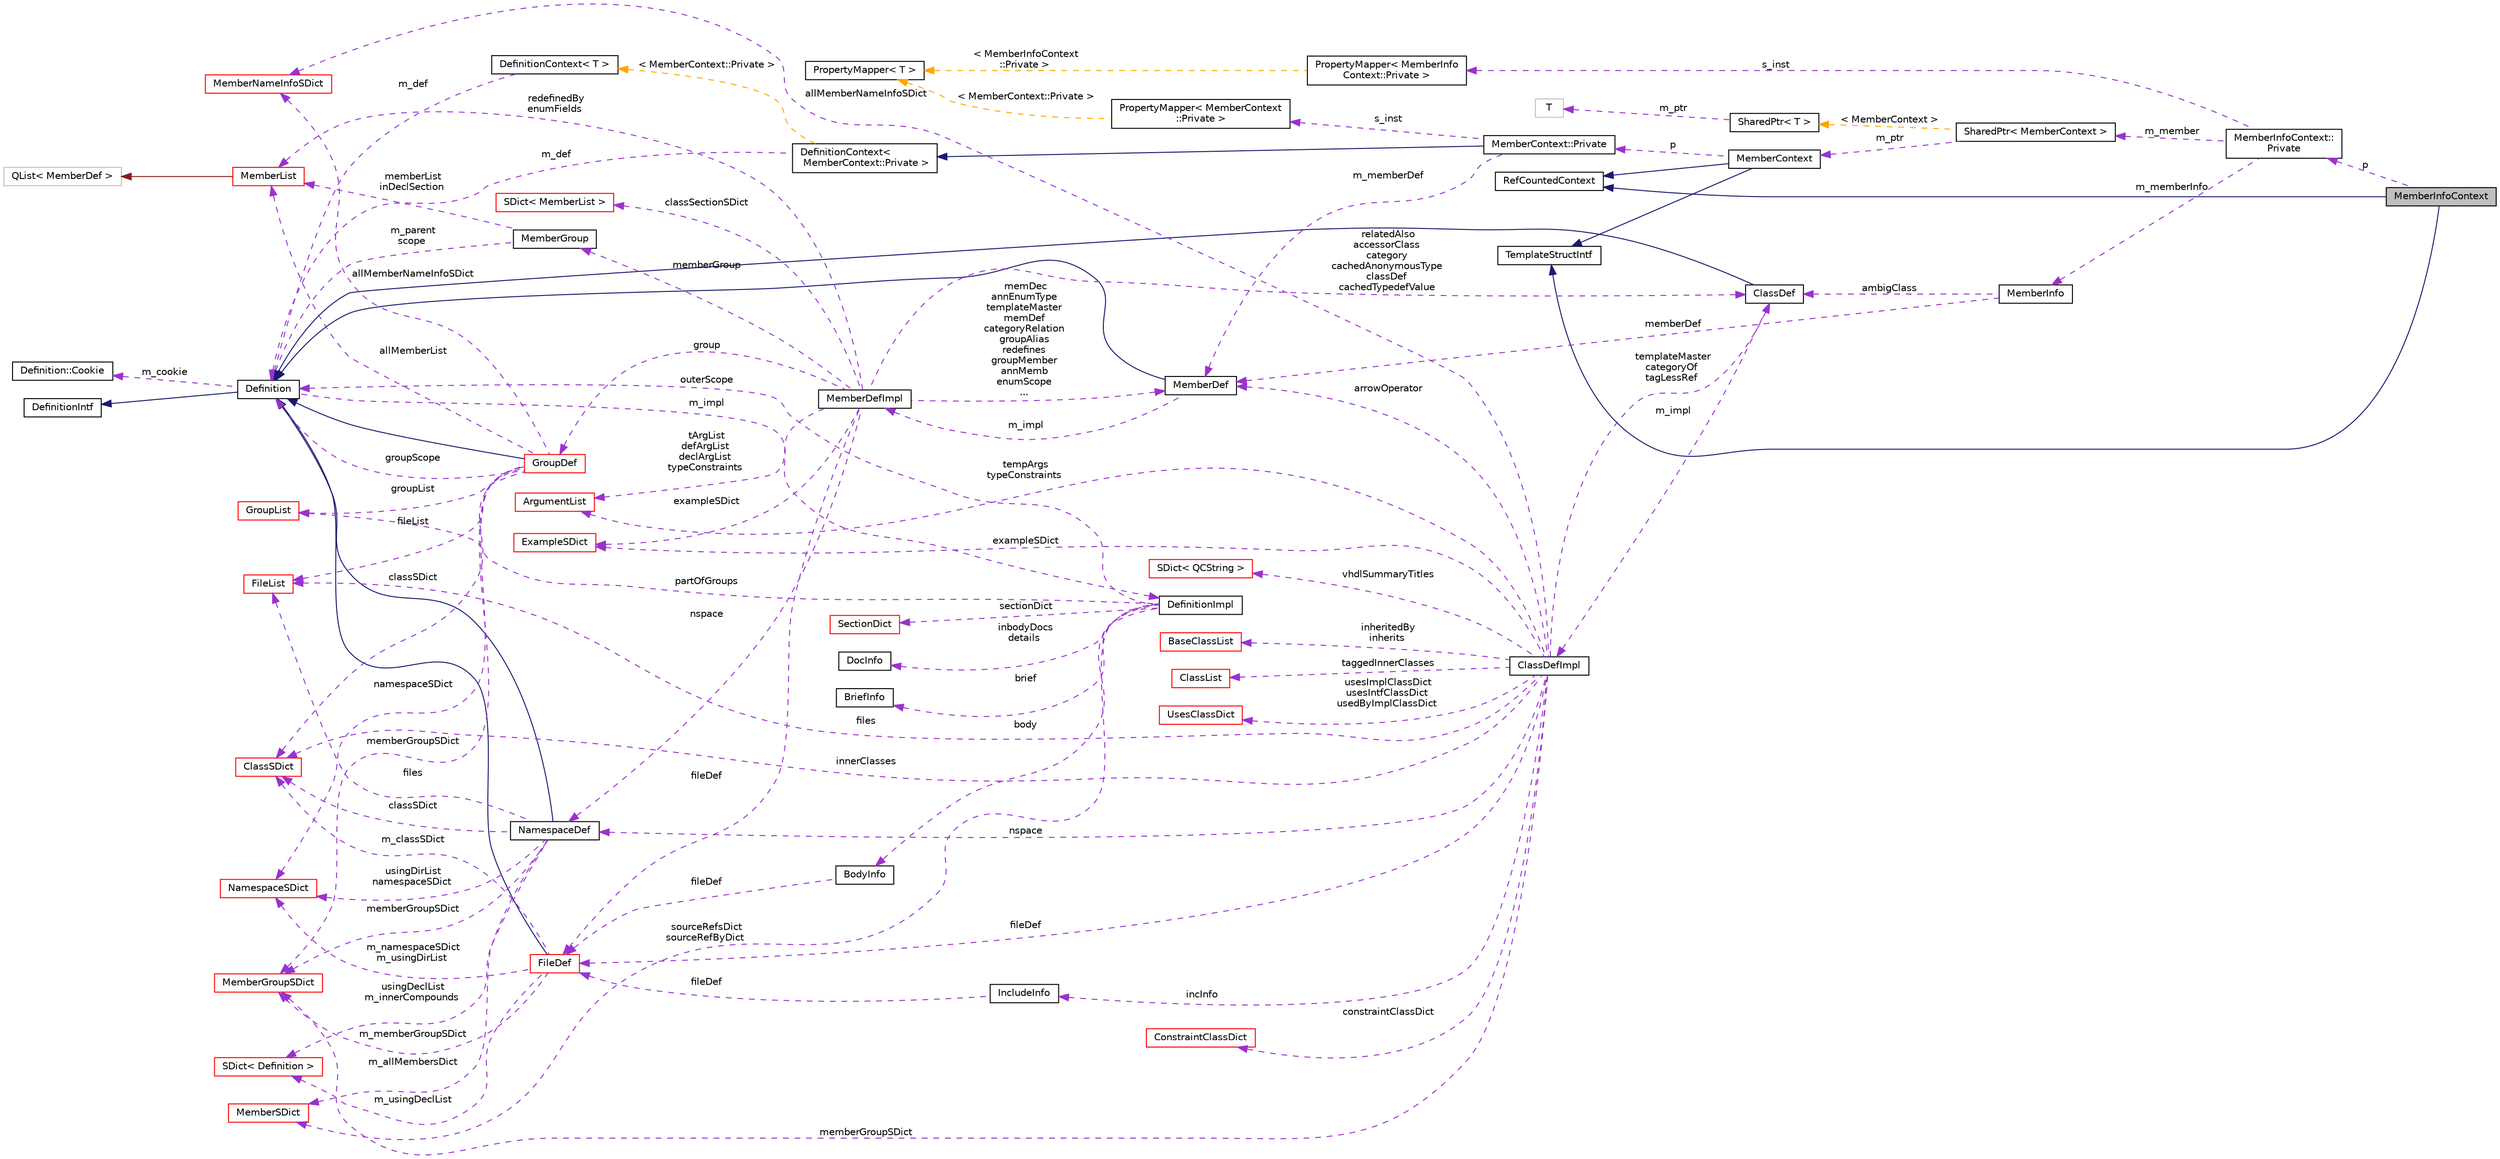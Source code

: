 digraph "MemberInfoContext"
{
 // INTERACTIVE_SVG=YES
  edge [fontname="Helvetica",fontsize="10",labelfontname="Helvetica",labelfontsize="10"];
  node [fontname="Helvetica",fontsize="10",shape=record];
  rankdir="LR";
  Node3 [label="MemberInfoContext",height=0.2,width=0.4,color="black", fillcolor="grey75", style="filled", fontcolor="black"];
  Node4 -> Node3 [dir="back",color="midnightblue",fontsize="10",style="solid",fontname="Helvetica"];
  Node4 [label="RefCountedContext",height=0.2,width=0.4,color="black", fillcolor="white", style="filled",URL="$d8/d96/class_ref_counted_context.html",tooltip="Helper class to support reference counting. "];
  Node5 -> Node3 [dir="back",color="midnightblue",fontsize="10",style="solid",fontname="Helvetica"];
  Node5 [label="TemplateStructIntf",height=0.2,width=0.4,color="black", fillcolor="white", style="filled",URL="$d9/de8/class_template_struct_intf.html",tooltip="Abstract interface for a context value of type struct. "];
  Node6 -> Node3 [dir="back",color="darkorchid3",fontsize="10",style="dashed",label=" p" ,fontname="Helvetica"];
  Node6 [label="MemberInfoContext::\lPrivate",height=0.2,width=0.4,color="black", fillcolor="white", style="filled",URL="$d3/db1/class_member_info_context_1_1_private.html"];
  Node7 -> Node6 [dir="back",color="darkorchid3",fontsize="10",style="dashed",label=" s_inst" ,fontname="Helvetica"];
  Node7 [label="PropertyMapper\< MemberInfo\lContext::Private \>",height=0.2,width=0.4,color="black", fillcolor="white", style="filled",URL="$d1/d80/class_property_mapper.html"];
  Node8 -> Node7 [dir="back",color="orange",fontsize="10",style="dashed",label=" \< MemberInfoContext\l::Private \>" ,fontname="Helvetica"];
  Node8 [label="PropertyMapper\< T \>",height=0.2,width=0.4,color="black", fillcolor="white", style="filled",URL="$d1/d80/class_property_mapper.html",tooltip="Helper class to map a property name to a handler member function. "];
  Node9 -> Node6 [dir="back",color="darkorchid3",fontsize="10",style="dashed",label=" m_member" ,fontname="Helvetica"];
  Node9 [label="SharedPtr\< MemberContext \>",height=0.2,width=0.4,color="black", fillcolor="white", style="filled",URL="$df/d12/class_shared_ptr.html"];
  Node10 -> Node9 [dir="back",color="darkorchid3",fontsize="10",style="dashed",label=" m_ptr" ,fontname="Helvetica"];
  Node10 [label="MemberContext",height=0.2,width=0.4,color="black", fillcolor="white", style="filled",URL="$d5/d43/class_member_context.html"];
  Node4 -> Node10 [dir="back",color="midnightblue",fontsize="10",style="solid",fontname="Helvetica"];
  Node5 -> Node10 [dir="back",color="midnightblue",fontsize="10",style="solid",fontname="Helvetica"];
  Node11 -> Node10 [dir="back",color="darkorchid3",fontsize="10",style="dashed",label=" p" ,fontname="Helvetica"];
  Node11 [label="MemberContext::Private",height=0.2,width=0.4,color="black", fillcolor="white", style="filled",URL="$dd/d99/class_member_context_1_1_private.html"];
  Node12 -> Node11 [dir="back",color="midnightblue",fontsize="10",style="solid",fontname="Helvetica"];
  Node12 [label="DefinitionContext\<\l MemberContext::Private \>",height=0.2,width=0.4,color="black", fillcolor="white", style="filled",URL="$d6/d49/class_definition_context.html"];
  Node13 -> Node12 [dir="back",color="darkorchid3",fontsize="10",style="dashed",label=" m_def" ,fontname="Helvetica"];
  Node13 [label="Definition",height=0.2,width=0.4,color="black", fillcolor="white", style="filled",URL="$d5/dcc/class_definition.html",tooltip="The common base class of all entity definitions found in the sources. "];
  Node14 -> Node13 [dir="back",color="midnightblue",fontsize="10",style="solid",fontname="Helvetica"];
  Node14 [label="DefinitionIntf",height=0.2,width=0.4,color="black", fillcolor="white", style="filled",URL="$d9/d4a/class_definition_intf.html",tooltip="Abstract interface for a Definition or DefinitionList. "];
  Node15 -> Node13 [dir="back",color="darkorchid3",fontsize="10",style="dashed",label=" m_cookie" ,fontname="Helvetica"];
  Node15 [label="Definition::Cookie",height=0.2,width=0.4,color="black", fillcolor="white", style="filled",URL="$d1/d2f/struct_definition_1_1_cookie.html"];
  Node16 -> Node13 [dir="back",color="darkorchid3",fontsize="10",style="dashed",label=" m_impl" ,fontname="Helvetica"];
  Node16 [label="DefinitionImpl",height=0.2,width=0.4,color="black", fillcolor="white", style="filled",URL="$d3/ddf/class_definition_impl.html",tooltip="Private data associated with a Symbol Definition object. "];
  Node17 -> Node16 [dir="back",color="darkorchid3",fontsize="10",style="dashed",label=" sectionDict" ,fontname="Helvetica"];
  Node17 [label="SectionDict",height=0.2,width=0.4,color="red", fillcolor="white", style="filled",URL="$de/d9a/class_section_dict.html",tooltip="Unsorted dictionary of SectionInfo objects. "];
  Node24 -> Node16 [dir="back",color="darkorchid3",fontsize="10",style="dashed",label=" body" ,fontname="Helvetica"];
  Node24 [label="BodyInfo",height=0.2,width=0.4,color="black", fillcolor="white", style="filled",URL="$db/dab/struct_body_info.html",tooltip="Data associated with description found in the body. "];
  Node25 -> Node24 [dir="back",color="darkorchid3",fontsize="10",style="dashed",label=" fileDef" ,fontname="Helvetica"];
  Node25 [label="FileDef",height=0.2,width=0.4,color="red", fillcolor="white", style="filled",URL="$de/db0/class_file_def.html",tooltip="A model of a file symbol. "];
  Node13 -> Node25 [dir="back",color="midnightblue",fontsize="10",style="solid",fontname="Helvetica"];
  Node26 -> Node25 [dir="back",color="darkorchid3",fontsize="10",style="dashed",label=" m_classSDict" ,fontname="Helvetica"];
  Node26 [label="ClassSDict",height=0.2,width=0.4,color="red", fillcolor="white", style="filled",URL="$d9/d3d/class_class_s_dict.html",tooltip="A sorted dictionary of ClassDef objects. "];
  Node30 -> Node25 [dir="back",color="darkorchid3",fontsize="10",style="dashed",label=" m_usingDeclList" ,fontname="Helvetica"];
  Node30 [label="SDict\< Definition \>",height=0.2,width=0.4,color="red", fillcolor="white", style="filled",URL="$d1/d50/class_s_dict.html"];
  Node33 -> Node25 [dir="back",color="darkorchid3",fontsize="10",style="dashed",label=" m_memberGroupSDict" ,fontname="Helvetica"];
  Node33 [label="MemberGroupSDict",height=0.2,width=0.4,color="red", fillcolor="white", style="filled",URL="$dc/d1e/class_member_group_s_dict.html",tooltip="A sorted dictionary of MemberGroup objects. "];
  Node44 -> Node25 [dir="back",color="darkorchid3",fontsize="10",style="dashed",label=" m_namespaceSDict\nm_usingDirList" ,fontname="Helvetica"];
  Node44 [label="NamespaceSDict",height=0.2,width=0.4,color="red", fillcolor="white", style="filled",URL="$d4/d8d/class_namespace_s_dict.html",tooltip="A sorted dictionary of NamespaceDef objects. "];
  Node48 -> Node16 [dir="back",color="darkorchid3",fontsize="10",style="dashed",label=" sourceRefsDict\nsourceRefByDict" ,fontname="Helvetica"];
  Node48 [label="MemberSDict",height=0.2,width=0.4,color="red", fillcolor="white", style="filled",URL="$d6/dd6/class_member_s_dict.html",tooltip="A sorted dictionary of MemberDef objects. "];
  Node52 -> Node16 [dir="back",color="darkorchid3",fontsize="10",style="dashed",label=" partOfGroups" ,fontname="Helvetica"];
  Node52 [label="GroupList",height=0.2,width=0.4,color="red", fillcolor="white", style="filled",URL="$d3/d3b/class_group_list.html",tooltip="A list of GroupDef objects. "];
  Node54 -> Node16 [dir="back",color="darkorchid3",fontsize="10",style="dashed",label=" inbodyDocs\ndetails" ,fontname="Helvetica"];
  Node54 [label="DocInfo",height=0.2,width=0.4,color="black", fillcolor="white", style="filled",URL="$d7/dd5/struct_doc_info.html",tooltip="Data associated with a detailed description. "];
  Node55 -> Node16 [dir="back",color="darkorchid3",fontsize="10",style="dashed",label=" brief" ,fontname="Helvetica"];
  Node55 [label="BriefInfo",height=0.2,width=0.4,color="black", fillcolor="white", style="filled",URL="$d0/da7/struct_brief_info.html",tooltip="Data associated with a brief description. "];
  Node13 -> Node16 [dir="back",color="darkorchid3",fontsize="10",style="dashed",label=" outerScope" ,fontname="Helvetica"];
  Node56 -> Node12 [dir="back",color="orange",fontsize="10",style="dashed",label=" \< MemberContext::Private \>" ,fontname="Helvetica"];
  Node56 [label="DefinitionContext\< T \>",height=0.2,width=0.4,color="black", fillcolor="white", style="filled",URL="$d6/d49/class_definition_context.html"];
  Node13 -> Node56 [dir="back",color="darkorchid3",fontsize="10",style="dashed",label=" m_def" ,fontname="Helvetica"];
  Node57 -> Node11 [dir="back",color="darkorchid3",fontsize="10",style="dashed",label=" s_inst" ,fontname="Helvetica"];
  Node57 [label="PropertyMapper\< MemberContext\l::Private \>",height=0.2,width=0.4,color="black", fillcolor="white", style="filled",URL="$d1/d80/class_property_mapper.html"];
  Node8 -> Node57 [dir="back",color="orange",fontsize="10",style="dashed",label=" \< MemberContext::Private \>" ,fontname="Helvetica"];
  Node58 -> Node11 [dir="back",color="darkorchid3",fontsize="10",style="dashed",label=" m_memberDef" ,fontname="Helvetica"];
  Node58 [label="MemberDef",height=0.2,width=0.4,color="black", fillcolor="white", style="filled",URL="$da/d09/class_member_def.html",tooltip="A model of a class/file/namespace member symbol. "];
  Node13 -> Node58 [dir="back",color="midnightblue",fontsize="10",style="solid",fontname="Helvetica"];
  Node59 -> Node58 [dir="back",color="darkorchid3",fontsize="10",style="dashed",label=" m_impl" ,fontname="Helvetica"];
  Node59 [label="MemberDefImpl",height=0.2,width=0.4,color="black", fillcolor="white", style="filled",URL="$d7/d7e/class_member_def_impl.html"];
  Node60 -> Node59 [dir="back",color="darkorchid3",fontsize="10",style="dashed",label=" memberGroup" ,fontname="Helvetica"];
  Node60 [label="MemberGroup",height=0.2,width=0.4,color="black", fillcolor="white", style="filled",URL="$da/d32/class_member_group.html",tooltip="A class representing a group of members. "];
  Node61 -> Node60 [dir="back",color="darkorchid3",fontsize="10",style="dashed",label=" memberList\ninDeclSection" ,fontname="Helvetica"];
  Node61 [label="MemberList",height=0.2,width=0.4,color="red", fillcolor="white", style="filled",URL="$dd/d13/class_member_list.html",tooltip="A list of MemberDef objects. "];
  Node51 -> Node61 [dir="back",color="firebrick4",fontsize="10",style="solid",fontname="Helvetica"];
  Node51 [label="QList\< MemberDef \>",height=0.2,width=0.4,color="grey75", fillcolor="white", style="filled"];
  Node13 -> Node60 [dir="back",color="darkorchid3",fontsize="10",style="dashed",label=" m_parent\nscope" ,fontname="Helvetica"];
  Node63 -> Node59 [dir="back",color="darkorchid3",fontsize="10",style="dashed",label=" nspace" ,fontname="Helvetica"];
  Node63 [label="NamespaceDef",height=0.2,width=0.4,color="black", fillcolor="white", style="filled",URL="$d0/d07/class_namespace_def.html",tooltip="A model of a namespace symbol. "];
  Node13 -> Node63 [dir="back",color="midnightblue",fontsize="10",style="solid",fontname="Helvetica"];
  Node26 -> Node63 [dir="back",color="darkorchid3",fontsize="10",style="dashed",label=" classSDict" ,fontname="Helvetica"];
  Node48 -> Node63 [dir="back",color="darkorchid3",fontsize="10",style="dashed",label=" m_allMembersDict" ,fontname="Helvetica"];
  Node30 -> Node63 [dir="back",color="darkorchid3",fontsize="10",style="dashed",label=" usingDeclList\nm_innerCompounds" ,fontname="Helvetica"];
  Node42 -> Node63 [dir="back",color="darkorchid3",fontsize="10",style="dashed",label=" files" ,fontname="Helvetica"];
  Node42 [label="FileList",height=0.2,width=0.4,color="red", fillcolor="white", style="filled",URL="$d0/d18/class_file_list.html",tooltip="Class representing a list of FileDef objects. "];
  Node33 -> Node63 [dir="back",color="darkorchid3",fontsize="10",style="dashed",label=" memberGroupSDict" ,fontname="Helvetica"];
  Node44 -> Node63 [dir="back",color="darkorchid3",fontsize="10",style="dashed",label=" usingDirList\nnamespaceSDict" ,fontname="Helvetica"];
  Node61 -> Node59 [dir="back",color="darkorchid3",fontsize="10",style="dashed",label=" redefinedBy\nenumFields" ,fontname="Helvetica"];
  Node25 -> Node59 [dir="back",color="darkorchid3",fontsize="10",style="dashed",label=" fileDef" ,fontname="Helvetica"];
  Node64 -> Node59 [dir="back",color="darkorchid3",fontsize="10",style="dashed",label=" group" ,fontname="Helvetica"];
  Node64 [label="GroupDef",height=0.2,width=0.4,color="red", fillcolor="white", style="filled",URL="$d8/d09/class_group_def.html",tooltip="A model of a group of symbols. "];
  Node13 -> Node64 [dir="back",color="midnightblue",fontsize="10",style="solid",fontname="Helvetica"];
  Node26 -> Node64 [dir="back",color="darkorchid3",fontsize="10",style="dashed",label=" classSDict" ,fontname="Helvetica"];
  Node65 -> Node64 [dir="back",color="darkorchid3",fontsize="10",style="dashed",label=" allMemberNameInfoSDict" ,fontname="Helvetica"];
  Node65 [label="MemberNameInfoSDict",height=0.2,width=0.4,color="red", fillcolor="white", style="filled",URL="$d6/d70/class_member_name_info_s_dict.html",tooltip="Sorted dictionary of MemberNameInfo objects. "];
  Node61 -> Node64 [dir="back",color="darkorchid3",fontsize="10",style="dashed",label=" allMemberList" ,fontname="Helvetica"];
  Node42 -> Node64 [dir="back",color="darkorchid3",fontsize="10",style="dashed",label=" fileList" ,fontname="Helvetica"];
  Node52 -> Node64 [dir="back",color="darkorchid3",fontsize="10",style="dashed",label=" groupList" ,fontname="Helvetica"];
  Node33 -> Node64 [dir="back",color="darkorchid3",fontsize="10",style="dashed",label=" memberGroupSDict" ,fontname="Helvetica"];
  Node13 -> Node64 [dir="back",color="darkorchid3",fontsize="10",style="dashed",label=" groupScope" ,fontname="Helvetica"];
  Node44 -> Node64 [dir="back",color="darkorchid3",fontsize="10",style="dashed",label=" namespaceSDict" ,fontname="Helvetica"];
  Node73 -> Node59 [dir="back",color="darkorchid3",fontsize="10",style="dashed",label=" exampleSDict" ,fontname="Helvetica"];
  Node73 [label="ExampleSDict",height=0.2,width=0.4,color="red", fillcolor="white", style="filled",URL="$d0/d31/class_example_s_dict.html",tooltip="A sorted dictionary of Example objects. "];
  Node77 -> Node59 [dir="back",color="darkorchid3",fontsize="10",style="dashed",label=" tArgList\ndefArgList\ndeclArgList\ntypeConstraints" ,fontname="Helvetica"];
  Node77 [label="ArgumentList",height=0.2,width=0.4,color="red", fillcolor="white", style="filled",URL="$d7/df8/class_argument_list.html",tooltip="This class represents an function or template argument list. "];
  Node79 -> Node59 [dir="back",color="darkorchid3",fontsize="10",style="dashed",label=" classSectionSDict" ,fontname="Helvetica"];
  Node79 [label="SDict\< MemberList \>",height=0.2,width=0.4,color="red", fillcolor="white", style="filled",URL="$d1/d50/class_s_dict.html"];
  Node58 -> Node59 [dir="back",color="darkorchid3",fontsize="10",style="dashed",label=" memDec\nannEnumType\ntemplateMaster\nmemDef\ncategoryRelation\ngroupAlias\nredefines\ngroupMember\nannMemb\nenumScope\n..." ,fontname="Helvetica"];
  Node82 -> Node59 [dir="back",color="darkorchid3",fontsize="10",style="dashed",label=" relatedAlso\naccessorClass\ncategory\ncachedAnonymousType\nclassDef\ncachedTypedefValue" ,fontname="Helvetica"];
  Node82 [label="ClassDef",height=0.2,width=0.4,color="black", fillcolor="white", style="filled",URL="$d1/dcf/class_class_def.html",tooltip="A class representing of a compound symbol. "];
  Node13 -> Node82 [dir="back",color="midnightblue",fontsize="10",style="solid",fontname="Helvetica"];
  Node83 -> Node82 [dir="back",color="darkorchid3",fontsize="10",style="dashed",label=" m_impl" ,fontname="Helvetica"];
  Node83 [label="ClassDefImpl",height=0.2,width=0.4,color="black", fillcolor="white", style="filled",URL="$d1/d25/class_class_def_impl.html",tooltip="Private data associated with a ClassDef object. "];
  Node63 -> Node83 [dir="back",color="darkorchid3",fontsize="10",style="dashed",label=" nspace" ,fontname="Helvetica"];
  Node84 -> Node83 [dir="back",color="darkorchid3",fontsize="10",style="dashed",label=" vhdlSummaryTitles" ,fontname="Helvetica"];
  Node84 [label="SDict\< QCString \>",height=0.2,width=0.4,color="red", fillcolor="white", style="filled",URL="$d1/d50/class_s_dict.html"];
  Node26 -> Node83 [dir="back",color="darkorchid3",fontsize="10",style="dashed",label=" innerClasses" ,fontname="Helvetica"];
  Node87 -> Node83 [dir="back",color="darkorchid3",fontsize="10",style="dashed",label=" inheritedBy\ninherits" ,fontname="Helvetica"];
  Node87 [label="BaseClassList",height=0.2,width=0.4,color="red", fillcolor="white", style="filled",URL="$d7/d46/class_base_class_list.html",tooltip="List of base classes. "];
  Node89 -> Node83 [dir="back",color="darkorchid3",fontsize="10",style="dashed",label=" taggedInnerClasses" ,fontname="Helvetica"];
  Node89 [label="ClassList",height=0.2,width=0.4,color="red", fillcolor="white", style="filled",URL="$d7/da3/class_class_list.html",tooltip="A list of ClassDef objects. "];
  Node65 -> Node83 [dir="back",color="darkorchid3",fontsize="10",style="dashed",label=" allMemberNameInfoSDict" ,fontname="Helvetica"];
  Node42 -> Node83 [dir="back",color="darkorchid3",fontsize="10",style="dashed",label=" files" ,fontname="Helvetica"];
  Node25 -> Node83 [dir="back",color="darkorchid3",fontsize="10",style="dashed",label=" fileDef" ,fontname="Helvetica"];
  Node90 -> Node83 [dir="back",color="darkorchid3",fontsize="10",style="dashed",label=" incInfo" ,fontname="Helvetica"];
  Node90 [label="IncludeInfo",height=0.2,width=0.4,color="black", fillcolor="white", style="filled",URL="$d5/dc1/struct_include_info.html",tooltip="Class representing the data associated with a #include statement. "];
  Node25 -> Node90 [dir="back",color="darkorchid3",fontsize="10",style="dashed",label=" fileDef" ,fontname="Helvetica"];
  Node33 -> Node83 [dir="back",color="darkorchid3",fontsize="10",style="dashed",label=" memberGroupSDict" ,fontname="Helvetica"];
  Node73 -> Node83 [dir="back",color="darkorchid3",fontsize="10",style="dashed",label=" exampleSDict" ,fontname="Helvetica"];
  Node77 -> Node83 [dir="back",color="darkorchid3",fontsize="10",style="dashed",label=" tempArgs\ntypeConstraints" ,fontname="Helvetica"];
  Node58 -> Node83 [dir="back",color="darkorchid3",fontsize="10",style="dashed",label=" arrowOperator" ,fontname="Helvetica"];
  Node91 -> Node83 [dir="back",color="darkorchid3",fontsize="10",style="dashed",label=" usesImplClassDict\nusesIntfClassDict\nusedByImplClassDict" ,fontname="Helvetica"];
  Node91 [label="UsesClassDict",height=0.2,width=0.4,color="red", fillcolor="white", style="filled",URL="$d2/d84/class_uses_class_dict.html",tooltip="Dictionary of usage relations. "];
  Node82 -> Node83 [dir="back",color="darkorchid3",fontsize="10",style="dashed",label=" templateMaster\ncategoryOf\ntagLessRef" ,fontname="Helvetica"];
  Node93 -> Node83 [dir="back",color="darkorchid3",fontsize="10",style="dashed",label=" constraintClassDict" ,fontname="Helvetica"];
  Node93 [label="ConstraintClassDict",height=0.2,width=0.4,color="red", fillcolor="white", style="filled",URL="$df/d6f/class_constraint_class_dict.html",tooltip="Dictionary of constraint relations. "];
  Node95 -> Node9 [dir="back",color="orange",fontsize="10",style="dashed",label=" \< MemberContext \>" ,fontname="Helvetica"];
  Node95 [label="SharedPtr\< T \>",height=0.2,width=0.4,color="black", fillcolor="white", style="filled",URL="$df/d12/class_shared_ptr.html",tooltip="Reference counting smart pointer. "];
  Node96 -> Node95 [dir="back",color="darkorchid3",fontsize="10",style="dashed",label=" m_ptr" ,fontname="Helvetica"];
  Node96 [label="T",height=0.2,width=0.4,color="grey75", fillcolor="white", style="filled"];
  Node97 -> Node6 [dir="back",color="darkorchid3",fontsize="10",style="dashed",label=" m_memberInfo" ,fontname="Helvetica"];
  Node97 [label="MemberInfo",height=0.2,width=0.4,color="black", fillcolor="white", style="filled",URL="$d3/d49/struct_member_info.html",tooltip="Data associated with a MemberDef in an inheritance relation. "];
  Node58 -> Node97 [dir="back",color="darkorchid3",fontsize="10",style="dashed",label=" memberDef" ,fontname="Helvetica"];
  Node82 -> Node97 [dir="back",color="darkorchid3",fontsize="10",style="dashed",label=" ambigClass" ,fontname="Helvetica"];
}
